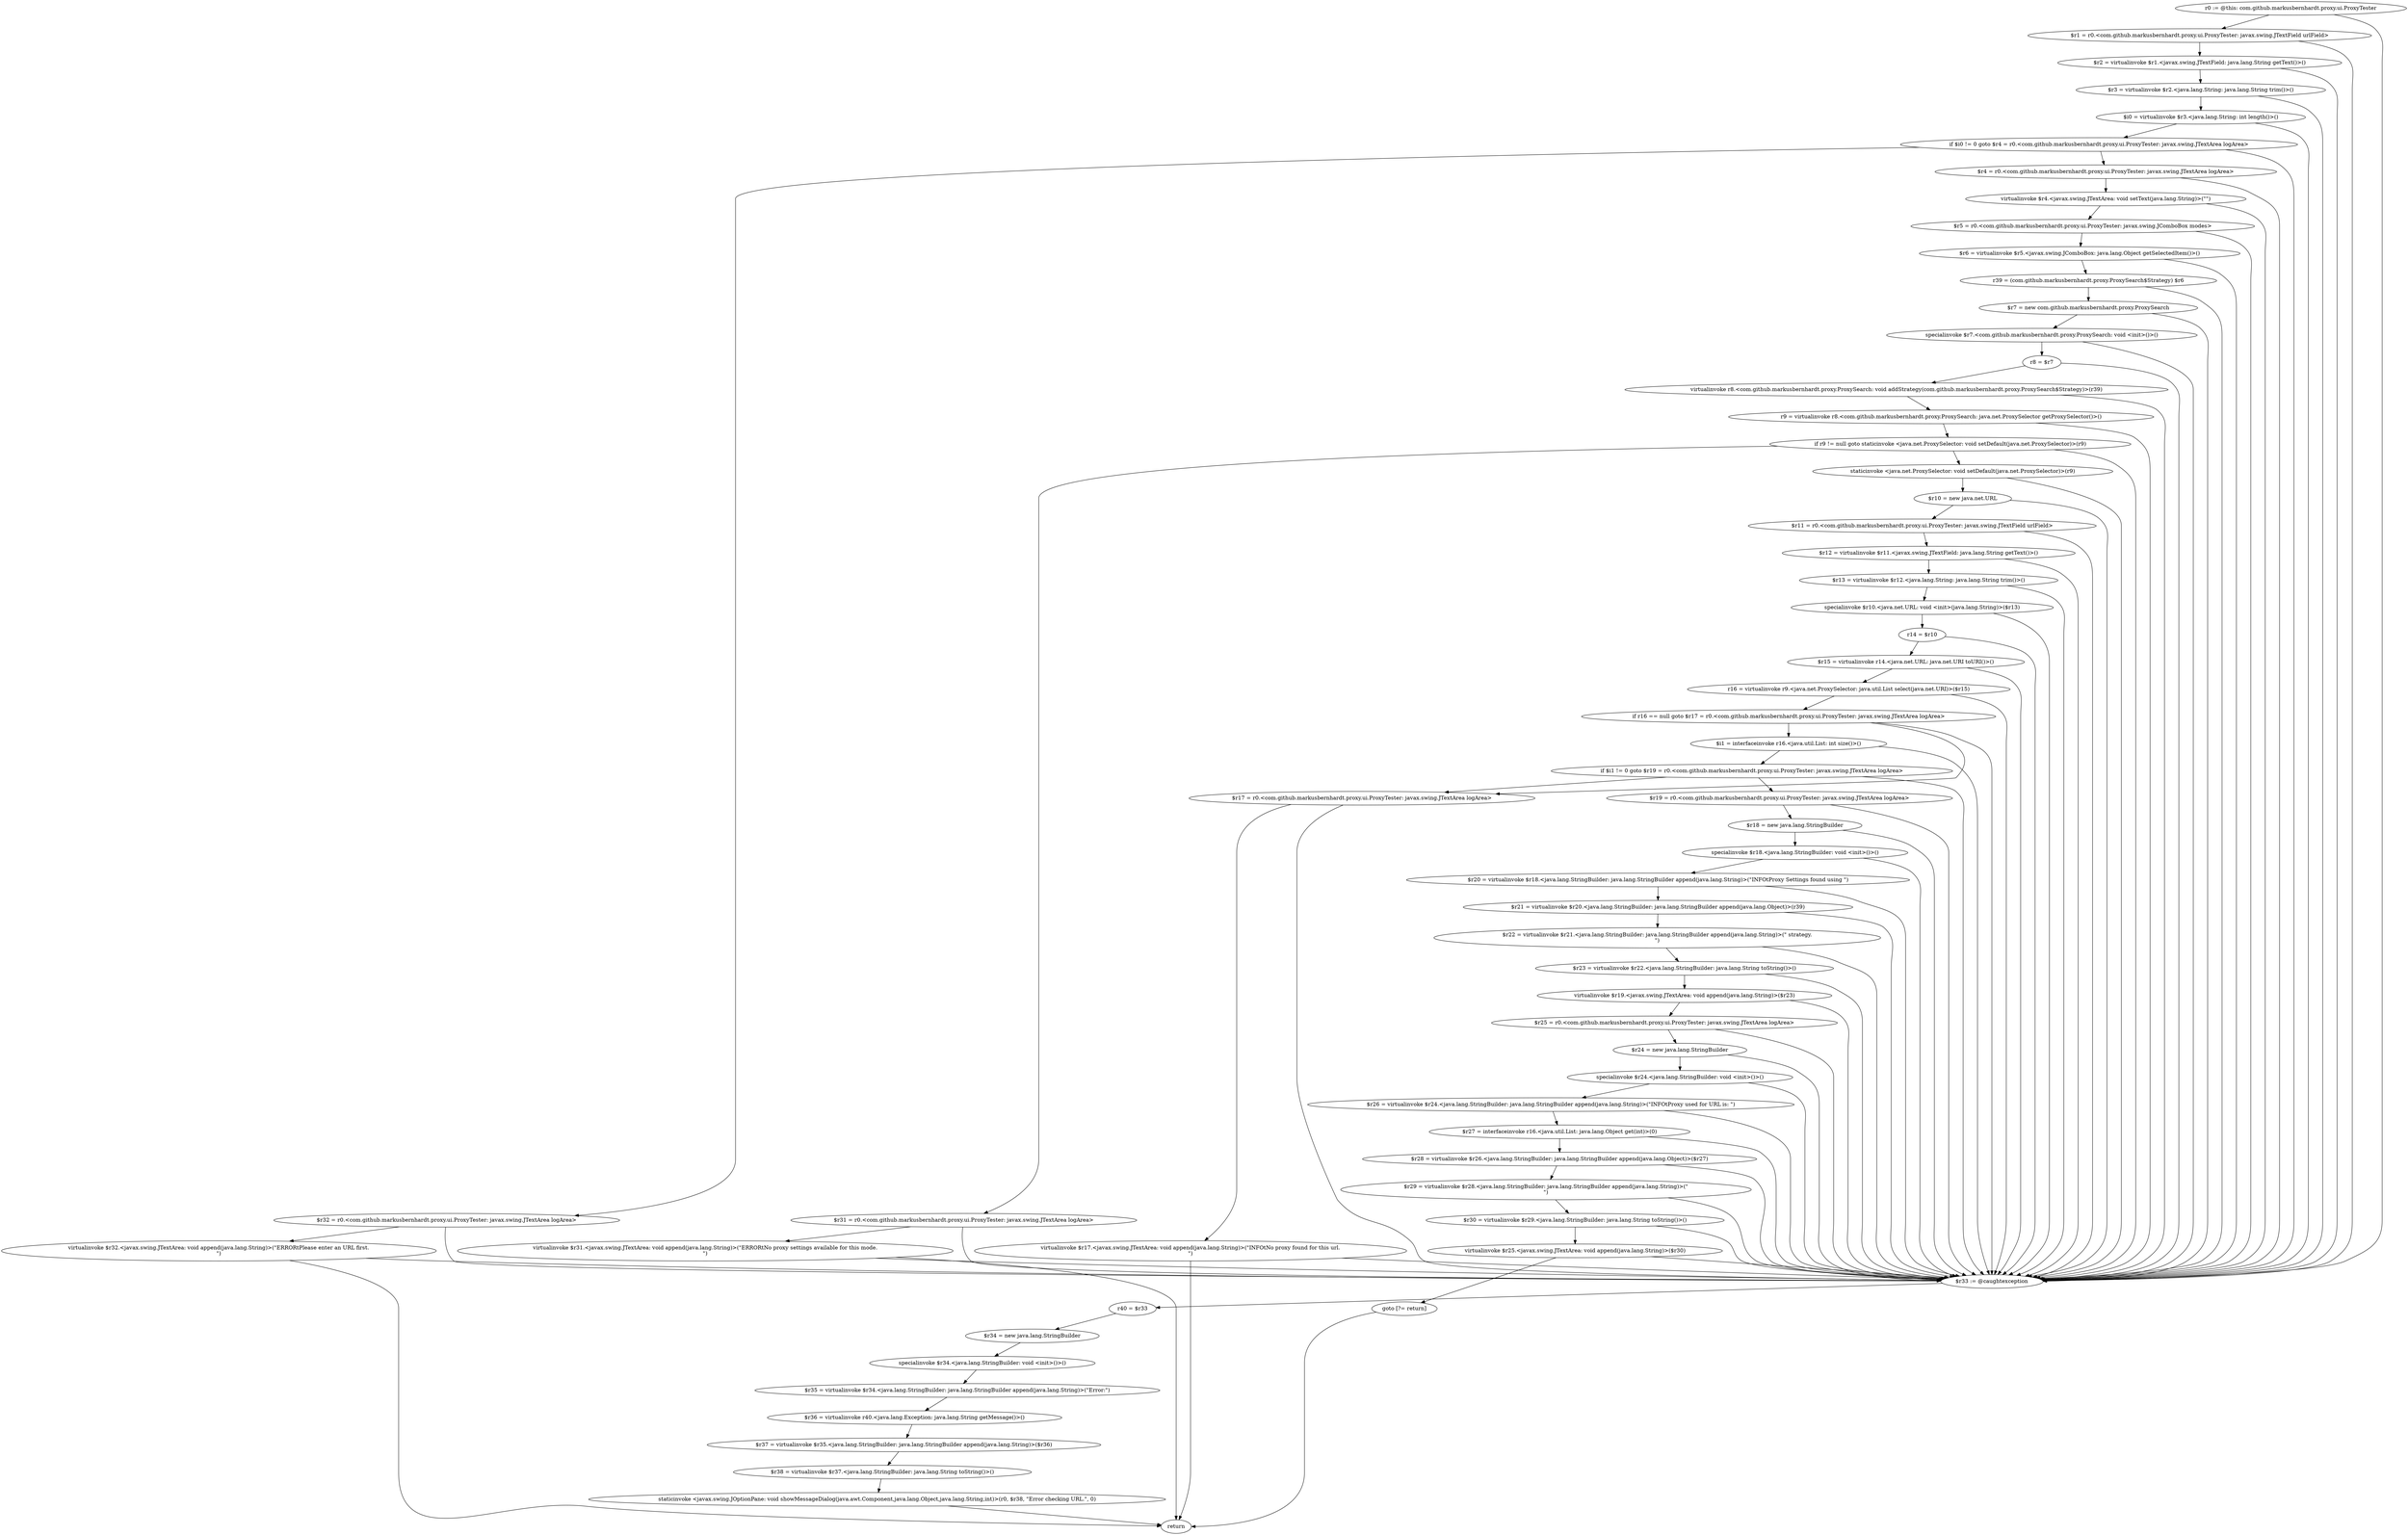 digraph "unitGraph" {
    "r0 := @this: com.github.markusbernhardt.proxy.ui.ProxyTester"
    "$r1 = r0.<com.github.markusbernhardt.proxy.ui.ProxyTester: javax.swing.JTextField urlField>"
    "$r2 = virtualinvoke $r1.<javax.swing.JTextField: java.lang.String getText()>()"
    "$r3 = virtualinvoke $r2.<java.lang.String: java.lang.String trim()>()"
    "$i0 = virtualinvoke $r3.<java.lang.String: int length()>()"
    "if $i0 != 0 goto $r4 = r0.<com.github.markusbernhardt.proxy.ui.ProxyTester: javax.swing.JTextArea logArea>"
    "$r32 = r0.<com.github.markusbernhardt.proxy.ui.ProxyTester: javax.swing.JTextArea logArea>"
    "virtualinvoke $r32.<javax.swing.JTextArea: void append(java.lang.String)>(\"ERROR\tPlease enter an URL first.\n\")"
    "return"
    "$r4 = r0.<com.github.markusbernhardt.proxy.ui.ProxyTester: javax.swing.JTextArea logArea>"
    "virtualinvoke $r4.<javax.swing.JTextArea: void setText(java.lang.String)>(\"\")"
    "$r5 = r0.<com.github.markusbernhardt.proxy.ui.ProxyTester: javax.swing.JComboBox modes>"
    "$r6 = virtualinvoke $r5.<javax.swing.JComboBox: java.lang.Object getSelectedItem()>()"
    "r39 = (com.github.markusbernhardt.proxy.ProxySearch$Strategy) $r6"
    "$r7 = new com.github.markusbernhardt.proxy.ProxySearch"
    "specialinvoke $r7.<com.github.markusbernhardt.proxy.ProxySearch: void <init>()>()"
    "r8 = $r7"
    "virtualinvoke r8.<com.github.markusbernhardt.proxy.ProxySearch: void addStrategy(com.github.markusbernhardt.proxy.ProxySearch$Strategy)>(r39)"
    "r9 = virtualinvoke r8.<com.github.markusbernhardt.proxy.ProxySearch: java.net.ProxySelector getProxySelector()>()"
    "if r9 != null goto staticinvoke <java.net.ProxySelector: void setDefault(java.net.ProxySelector)>(r9)"
    "$r31 = r0.<com.github.markusbernhardt.proxy.ui.ProxyTester: javax.swing.JTextArea logArea>"
    "virtualinvoke $r31.<javax.swing.JTextArea: void append(java.lang.String)>(\"ERROR\tNo proxy settings available for this mode.\n\")"
    "staticinvoke <java.net.ProxySelector: void setDefault(java.net.ProxySelector)>(r9)"
    "$r10 = new java.net.URL"
    "$r11 = r0.<com.github.markusbernhardt.proxy.ui.ProxyTester: javax.swing.JTextField urlField>"
    "$r12 = virtualinvoke $r11.<javax.swing.JTextField: java.lang.String getText()>()"
    "$r13 = virtualinvoke $r12.<java.lang.String: java.lang.String trim()>()"
    "specialinvoke $r10.<java.net.URL: void <init>(java.lang.String)>($r13)"
    "r14 = $r10"
    "$r15 = virtualinvoke r14.<java.net.URL: java.net.URI toURI()>()"
    "r16 = virtualinvoke r9.<java.net.ProxySelector: java.util.List select(java.net.URI)>($r15)"
    "if r16 == null goto $r17 = r0.<com.github.markusbernhardt.proxy.ui.ProxyTester: javax.swing.JTextArea logArea>"
    "$i1 = interfaceinvoke r16.<java.util.List: int size()>()"
    "if $i1 != 0 goto $r19 = r0.<com.github.markusbernhardt.proxy.ui.ProxyTester: javax.swing.JTextArea logArea>"
    "$r17 = r0.<com.github.markusbernhardt.proxy.ui.ProxyTester: javax.swing.JTextArea logArea>"
    "virtualinvoke $r17.<javax.swing.JTextArea: void append(java.lang.String)>(\"INFO\tNo proxy found for this url.\n\")"
    "$r19 = r0.<com.github.markusbernhardt.proxy.ui.ProxyTester: javax.swing.JTextArea logArea>"
    "$r18 = new java.lang.StringBuilder"
    "specialinvoke $r18.<java.lang.StringBuilder: void <init>()>()"
    "$r20 = virtualinvoke $r18.<java.lang.StringBuilder: java.lang.StringBuilder append(java.lang.String)>(\"INFO\tProxy Settings found using \")"
    "$r21 = virtualinvoke $r20.<java.lang.StringBuilder: java.lang.StringBuilder append(java.lang.Object)>(r39)"
    "$r22 = virtualinvoke $r21.<java.lang.StringBuilder: java.lang.StringBuilder append(java.lang.String)>(\" strategy.\n\")"
    "$r23 = virtualinvoke $r22.<java.lang.StringBuilder: java.lang.String toString()>()"
    "virtualinvoke $r19.<javax.swing.JTextArea: void append(java.lang.String)>($r23)"
    "$r25 = r0.<com.github.markusbernhardt.proxy.ui.ProxyTester: javax.swing.JTextArea logArea>"
    "$r24 = new java.lang.StringBuilder"
    "specialinvoke $r24.<java.lang.StringBuilder: void <init>()>()"
    "$r26 = virtualinvoke $r24.<java.lang.StringBuilder: java.lang.StringBuilder append(java.lang.String)>(\"INFO\tProxy used for URL is: \")"
    "$r27 = interfaceinvoke r16.<java.util.List: java.lang.Object get(int)>(0)"
    "$r28 = virtualinvoke $r26.<java.lang.StringBuilder: java.lang.StringBuilder append(java.lang.Object)>($r27)"
    "$r29 = virtualinvoke $r28.<java.lang.StringBuilder: java.lang.StringBuilder append(java.lang.String)>(\"\n\")"
    "$r30 = virtualinvoke $r29.<java.lang.StringBuilder: java.lang.String toString()>()"
    "virtualinvoke $r25.<javax.swing.JTextArea: void append(java.lang.String)>($r30)"
    "goto [?= return]"
    "$r33 := @caughtexception"
    "r40 = $r33"
    "$r34 = new java.lang.StringBuilder"
    "specialinvoke $r34.<java.lang.StringBuilder: void <init>()>()"
    "$r35 = virtualinvoke $r34.<java.lang.StringBuilder: java.lang.StringBuilder append(java.lang.String)>(\"Error:\")"
    "$r36 = virtualinvoke r40.<java.lang.Exception: java.lang.String getMessage()>()"
    "$r37 = virtualinvoke $r35.<java.lang.StringBuilder: java.lang.StringBuilder append(java.lang.String)>($r36)"
    "$r38 = virtualinvoke $r37.<java.lang.StringBuilder: java.lang.String toString()>()"
    "staticinvoke <javax.swing.JOptionPane: void showMessageDialog(java.awt.Component,java.lang.Object,java.lang.String,int)>(r0, $r38, \"Error checking URL.\", 0)"
    "r0 := @this: com.github.markusbernhardt.proxy.ui.ProxyTester"->"$r1 = r0.<com.github.markusbernhardt.proxy.ui.ProxyTester: javax.swing.JTextField urlField>";
    "r0 := @this: com.github.markusbernhardt.proxy.ui.ProxyTester"->"$r33 := @caughtexception";
    "$r1 = r0.<com.github.markusbernhardt.proxy.ui.ProxyTester: javax.swing.JTextField urlField>"->"$r2 = virtualinvoke $r1.<javax.swing.JTextField: java.lang.String getText()>()";
    "$r1 = r0.<com.github.markusbernhardt.proxy.ui.ProxyTester: javax.swing.JTextField urlField>"->"$r33 := @caughtexception";
    "$r2 = virtualinvoke $r1.<javax.swing.JTextField: java.lang.String getText()>()"->"$r3 = virtualinvoke $r2.<java.lang.String: java.lang.String trim()>()";
    "$r2 = virtualinvoke $r1.<javax.swing.JTextField: java.lang.String getText()>()"->"$r33 := @caughtexception";
    "$r3 = virtualinvoke $r2.<java.lang.String: java.lang.String trim()>()"->"$i0 = virtualinvoke $r3.<java.lang.String: int length()>()";
    "$r3 = virtualinvoke $r2.<java.lang.String: java.lang.String trim()>()"->"$r33 := @caughtexception";
    "$i0 = virtualinvoke $r3.<java.lang.String: int length()>()"->"if $i0 != 0 goto $r4 = r0.<com.github.markusbernhardt.proxy.ui.ProxyTester: javax.swing.JTextArea logArea>";
    "$i0 = virtualinvoke $r3.<java.lang.String: int length()>()"->"$r33 := @caughtexception";
    "if $i0 != 0 goto $r4 = r0.<com.github.markusbernhardt.proxy.ui.ProxyTester: javax.swing.JTextArea logArea>"->"$r32 = r0.<com.github.markusbernhardt.proxy.ui.ProxyTester: javax.swing.JTextArea logArea>";
    "if $i0 != 0 goto $r4 = r0.<com.github.markusbernhardt.proxy.ui.ProxyTester: javax.swing.JTextArea logArea>"->"$r4 = r0.<com.github.markusbernhardt.proxy.ui.ProxyTester: javax.swing.JTextArea logArea>";
    "if $i0 != 0 goto $r4 = r0.<com.github.markusbernhardt.proxy.ui.ProxyTester: javax.swing.JTextArea logArea>"->"$r33 := @caughtexception";
    "$r32 = r0.<com.github.markusbernhardt.proxy.ui.ProxyTester: javax.swing.JTextArea logArea>"->"virtualinvoke $r32.<javax.swing.JTextArea: void append(java.lang.String)>(\"ERROR\tPlease enter an URL first.\n\")";
    "$r32 = r0.<com.github.markusbernhardt.proxy.ui.ProxyTester: javax.swing.JTextArea logArea>"->"$r33 := @caughtexception";
    "virtualinvoke $r32.<javax.swing.JTextArea: void append(java.lang.String)>(\"ERROR\tPlease enter an URL first.\n\")"->"return";
    "virtualinvoke $r32.<javax.swing.JTextArea: void append(java.lang.String)>(\"ERROR\tPlease enter an URL first.\n\")"->"$r33 := @caughtexception";
    "$r4 = r0.<com.github.markusbernhardt.proxy.ui.ProxyTester: javax.swing.JTextArea logArea>"->"virtualinvoke $r4.<javax.swing.JTextArea: void setText(java.lang.String)>(\"\")";
    "$r4 = r0.<com.github.markusbernhardt.proxy.ui.ProxyTester: javax.swing.JTextArea logArea>"->"$r33 := @caughtexception";
    "virtualinvoke $r4.<javax.swing.JTextArea: void setText(java.lang.String)>(\"\")"->"$r5 = r0.<com.github.markusbernhardt.proxy.ui.ProxyTester: javax.swing.JComboBox modes>";
    "virtualinvoke $r4.<javax.swing.JTextArea: void setText(java.lang.String)>(\"\")"->"$r33 := @caughtexception";
    "$r5 = r0.<com.github.markusbernhardt.proxy.ui.ProxyTester: javax.swing.JComboBox modes>"->"$r6 = virtualinvoke $r5.<javax.swing.JComboBox: java.lang.Object getSelectedItem()>()";
    "$r5 = r0.<com.github.markusbernhardt.proxy.ui.ProxyTester: javax.swing.JComboBox modes>"->"$r33 := @caughtexception";
    "$r6 = virtualinvoke $r5.<javax.swing.JComboBox: java.lang.Object getSelectedItem()>()"->"r39 = (com.github.markusbernhardt.proxy.ProxySearch$Strategy) $r6";
    "$r6 = virtualinvoke $r5.<javax.swing.JComboBox: java.lang.Object getSelectedItem()>()"->"$r33 := @caughtexception";
    "r39 = (com.github.markusbernhardt.proxy.ProxySearch$Strategy) $r6"->"$r7 = new com.github.markusbernhardt.proxy.ProxySearch";
    "r39 = (com.github.markusbernhardt.proxy.ProxySearch$Strategy) $r6"->"$r33 := @caughtexception";
    "$r7 = new com.github.markusbernhardt.proxy.ProxySearch"->"specialinvoke $r7.<com.github.markusbernhardt.proxy.ProxySearch: void <init>()>()";
    "$r7 = new com.github.markusbernhardt.proxy.ProxySearch"->"$r33 := @caughtexception";
    "specialinvoke $r7.<com.github.markusbernhardt.proxy.ProxySearch: void <init>()>()"->"r8 = $r7";
    "specialinvoke $r7.<com.github.markusbernhardt.proxy.ProxySearch: void <init>()>()"->"$r33 := @caughtexception";
    "r8 = $r7"->"virtualinvoke r8.<com.github.markusbernhardt.proxy.ProxySearch: void addStrategy(com.github.markusbernhardt.proxy.ProxySearch$Strategy)>(r39)";
    "r8 = $r7"->"$r33 := @caughtexception";
    "virtualinvoke r8.<com.github.markusbernhardt.proxy.ProxySearch: void addStrategy(com.github.markusbernhardt.proxy.ProxySearch$Strategy)>(r39)"->"r9 = virtualinvoke r8.<com.github.markusbernhardt.proxy.ProxySearch: java.net.ProxySelector getProxySelector()>()";
    "virtualinvoke r8.<com.github.markusbernhardt.proxy.ProxySearch: void addStrategy(com.github.markusbernhardt.proxy.ProxySearch$Strategy)>(r39)"->"$r33 := @caughtexception";
    "r9 = virtualinvoke r8.<com.github.markusbernhardt.proxy.ProxySearch: java.net.ProxySelector getProxySelector()>()"->"if r9 != null goto staticinvoke <java.net.ProxySelector: void setDefault(java.net.ProxySelector)>(r9)";
    "r9 = virtualinvoke r8.<com.github.markusbernhardt.proxy.ProxySearch: java.net.ProxySelector getProxySelector()>()"->"$r33 := @caughtexception";
    "if r9 != null goto staticinvoke <java.net.ProxySelector: void setDefault(java.net.ProxySelector)>(r9)"->"$r31 = r0.<com.github.markusbernhardt.proxy.ui.ProxyTester: javax.swing.JTextArea logArea>";
    "if r9 != null goto staticinvoke <java.net.ProxySelector: void setDefault(java.net.ProxySelector)>(r9)"->"staticinvoke <java.net.ProxySelector: void setDefault(java.net.ProxySelector)>(r9)";
    "if r9 != null goto staticinvoke <java.net.ProxySelector: void setDefault(java.net.ProxySelector)>(r9)"->"$r33 := @caughtexception";
    "$r31 = r0.<com.github.markusbernhardt.proxy.ui.ProxyTester: javax.swing.JTextArea logArea>"->"virtualinvoke $r31.<javax.swing.JTextArea: void append(java.lang.String)>(\"ERROR\tNo proxy settings available for this mode.\n\")";
    "$r31 = r0.<com.github.markusbernhardt.proxy.ui.ProxyTester: javax.swing.JTextArea logArea>"->"$r33 := @caughtexception";
    "virtualinvoke $r31.<javax.swing.JTextArea: void append(java.lang.String)>(\"ERROR\tNo proxy settings available for this mode.\n\")"->"return";
    "virtualinvoke $r31.<javax.swing.JTextArea: void append(java.lang.String)>(\"ERROR\tNo proxy settings available for this mode.\n\")"->"$r33 := @caughtexception";
    "staticinvoke <java.net.ProxySelector: void setDefault(java.net.ProxySelector)>(r9)"->"$r10 = new java.net.URL";
    "staticinvoke <java.net.ProxySelector: void setDefault(java.net.ProxySelector)>(r9)"->"$r33 := @caughtexception";
    "$r10 = new java.net.URL"->"$r11 = r0.<com.github.markusbernhardt.proxy.ui.ProxyTester: javax.swing.JTextField urlField>";
    "$r10 = new java.net.URL"->"$r33 := @caughtexception";
    "$r11 = r0.<com.github.markusbernhardt.proxy.ui.ProxyTester: javax.swing.JTextField urlField>"->"$r12 = virtualinvoke $r11.<javax.swing.JTextField: java.lang.String getText()>()";
    "$r11 = r0.<com.github.markusbernhardt.proxy.ui.ProxyTester: javax.swing.JTextField urlField>"->"$r33 := @caughtexception";
    "$r12 = virtualinvoke $r11.<javax.swing.JTextField: java.lang.String getText()>()"->"$r13 = virtualinvoke $r12.<java.lang.String: java.lang.String trim()>()";
    "$r12 = virtualinvoke $r11.<javax.swing.JTextField: java.lang.String getText()>()"->"$r33 := @caughtexception";
    "$r13 = virtualinvoke $r12.<java.lang.String: java.lang.String trim()>()"->"specialinvoke $r10.<java.net.URL: void <init>(java.lang.String)>($r13)";
    "$r13 = virtualinvoke $r12.<java.lang.String: java.lang.String trim()>()"->"$r33 := @caughtexception";
    "specialinvoke $r10.<java.net.URL: void <init>(java.lang.String)>($r13)"->"r14 = $r10";
    "specialinvoke $r10.<java.net.URL: void <init>(java.lang.String)>($r13)"->"$r33 := @caughtexception";
    "r14 = $r10"->"$r15 = virtualinvoke r14.<java.net.URL: java.net.URI toURI()>()";
    "r14 = $r10"->"$r33 := @caughtexception";
    "$r15 = virtualinvoke r14.<java.net.URL: java.net.URI toURI()>()"->"r16 = virtualinvoke r9.<java.net.ProxySelector: java.util.List select(java.net.URI)>($r15)";
    "$r15 = virtualinvoke r14.<java.net.URL: java.net.URI toURI()>()"->"$r33 := @caughtexception";
    "r16 = virtualinvoke r9.<java.net.ProxySelector: java.util.List select(java.net.URI)>($r15)"->"if r16 == null goto $r17 = r0.<com.github.markusbernhardt.proxy.ui.ProxyTester: javax.swing.JTextArea logArea>";
    "r16 = virtualinvoke r9.<java.net.ProxySelector: java.util.List select(java.net.URI)>($r15)"->"$r33 := @caughtexception";
    "if r16 == null goto $r17 = r0.<com.github.markusbernhardt.proxy.ui.ProxyTester: javax.swing.JTextArea logArea>"->"$i1 = interfaceinvoke r16.<java.util.List: int size()>()";
    "if r16 == null goto $r17 = r0.<com.github.markusbernhardt.proxy.ui.ProxyTester: javax.swing.JTextArea logArea>"->"$r17 = r0.<com.github.markusbernhardt.proxy.ui.ProxyTester: javax.swing.JTextArea logArea>";
    "if r16 == null goto $r17 = r0.<com.github.markusbernhardt.proxy.ui.ProxyTester: javax.swing.JTextArea logArea>"->"$r33 := @caughtexception";
    "$i1 = interfaceinvoke r16.<java.util.List: int size()>()"->"if $i1 != 0 goto $r19 = r0.<com.github.markusbernhardt.proxy.ui.ProxyTester: javax.swing.JTextArea logArea>";
    "$i1 = interfaceinvoke r16.<java.util.List: int size()>()"->"$r33 := @caughtexception";
    "if $i1 != 0 goto $r19 = r0.<com.github.markusbernhardt.proxy.ui.ProxyTester: javax.swing.JTextArea logArea>"->"$r17 = r0.<com.github.markusbernhardt.proxy.ui.ProxyTester: javax.swing.JTextArea logArea>";
    "if $i1 != 0 goto $r19 = r0.<com.github.markusbernhardt.proxy.ui.ProxyTester: javax.swing.JTextArea logArea>"->"$r19 = r0.<com.github.markusbernhardt.proxy.ui.ProxyTester: javax.swing.JTextArea logArea>";
    "if $i1 != 0 goto $r19 = r0.<com.github.markusbernhardt.proxy.ui.ProxyTester: javax.swing.JTextArea logArea>"->"$r33 := @caughtexception";
    "$r17 = r0.<com.github.markusbernhardt.proxy.ui.ProxyTester: javax.swing.JTextArea logArea>"->"virtualinvoke $r17.<javax.swing.JTextArea: void append(java.lang.String)>(\"INFO\tNo proxy found for this url.\n\")";
    "$r17 = r0.<com.github.markusbernhardt.proxy.ui.ProxyTester: javax.swing.JTextArea logArea>"->"$r33 := @caughtexception";
    "virtualinvoke $r17.<javax.swing.JTextArea: void append(java.lang.String)>(\"INFO\tNo proxy found for this url.\n\")"->"return";
    "virtualinvoke $r17.<javax.swing.JTextArea: void append(java.lang.String)>(\"INFO\tNo proxy found for this url.\n\")"->"$r33 := @caughtexception";
    "$r19 = r0.<com.github.markusbernhardt.proxy.ui.ProxyTester: javax.swing.JTextArea logArea>"->"$r18 = new java.lang.StringBuilder";
    "$r19 = r0.<com.github.markusbernhardt.proxy.ui.ProxyTester: javax.swing.JTextArea logArea>"->"$r33 := @caughtexception";
    "$r18 = new java.lang.StringBuilder"->"specialinvoke $r18.<java.lang.StringBuilder: void <init>()>()";
    "$r18 = new java.lang.StringBuilder"->"$r33 := @caughtexception";
    "specialinvoke $r18.<java.lang.StringBuilder: void <init>()>()"->"$r20 = virtualinvoke $r18.<java.lang.StringBuilder: java.lang.StringBuilder append(java.lang.String)>(\"INFO\tProxy Settings found using \")";
    "specialinvoke $r18.<java.lang.StringBuilder: void <init>()>()"->"$r33 := @caughtexception";
    "$r20 = virtualinvoke $r18.<java.lang.StringBuilder: java.lang.StringBuilder append(java.lang.String)>(\"INFO\tProxy Settings found using \")"->"$r21 = virtualinvoke $r20.<java.lang.StringBuilder: java.lang.StringBuilder append(java.lang.Object)>(r39)";
    "$r20 = virtualinvoke $r18.<java.lang.StringBuilder: java.lang.StringBuilder append(java.lang.String)>(\"INFO\tProxy Settings found using \")"->"$r33 := @caughtexception";
    "$r21 = virtualinvoke $r20.<java.lang.StringBuilder: java.lang.StringBuilder append(java.lang.Object)>(r39)"->"$r22 = virtualinvoke $r21.<java.lang.StringBuilder: java.lang.StringBuilder append(java.lang.String)>(\" strategy.\n\")";
    "$r21 = virtualinvoke $r20.<java.lang.StringBuilder: java.lang.StringBuilder append(java.lang.Object)>(r39)"->"$r33 := @caughtexception";
    "$r22 = virtualinvoke $r21.<java.lang.StringBuilder: java.lang.StringBuilder append(java.lang.String)>(\" strategy.\n\")"->"$r23 = virtualinvoke $r22.<java.lang.StringBuilder: java.lang.String toString()>()";
    "$r22 = virtualinvoke $r21.<java.lang.StringBuilder: java.lang.StringBuilder append(java.lang.String)>(\" strategy.\n\")"->"$r33 := @caughtexception";
    "$r23 = virtualinvoke $r22.<java.lang.StringBuilder: java.lang.String toString()>()"->"virtualinvoke $r19.<javax.swing.JTextArea: void append(java.lang.String)>($r23)";
    "$r23 = virtualinvoke $r22.<java.lang.StringBuilder: java.lang.String toString()>()"->"$r33 := @caughtexception";
    "virtualinvoke $r19.<javax.swing.JTextArea: void append(java.lang.String)>($r23)"->"$r25 = r0.<com.github.markusbernhardt.proxy.ui.ProxyTester: javax.swing.JTextArea logArea>";
    "virtualinvoke $r19.<javax.swing.JTextArea: void append(java.lang.String)>($r23)"->"$r33 := @caughtexception";
    "$r25 = r0.<com.github.markusbernhardt.proxy.ui.ProxyTester: javax.swing.JTextArea logArea>"->"$r24 = new java.lang.StringBuilder";
    "$r25 = r0.<com.github.markusbernhardt.proxy.ui.ProxyTester: javax.swing.JTextArea logArea>"->"$r33 := @caughtexception";
    "$r24 = new java.lang.StringBuilder"->"specialinvoke $r24.<java.lang.StringBuilder: void <init>()>()";
    "$r24 = new java.lang.StringBuilder"->"$r33 := @caughtexception";
    "specialinvoke $r24.<java.lang.StringBuilder: void <init>()>()"->"$r26 = virtualinvoke $r24.<java.lang.StringBuilder: java.lang.StringBuilder append(java.lang.String)>(\"INFO\tProxy used for URL is: \")";
    "specialinvoke $r24.<java.lang.StringBuilder: void <init>()>()"->"$r33 := @caughtexception";
    "$r26 = virtualinvoke $r24.<java.lang.StringBuilder: java.lang.StringBuilder append(java.lang.String)>(\"INFO\tProxy used for URL is: \")"->"$r27 = interfaceinvoke r16.<java.util.List: java.lang.Object get(int)>(0)";
    "$r26 = virtualinvoke $r24.<java.lang.StringBuilder: java.lang.StringBuilder append(java.lang.String)>(\"INFO\tProxy used for URL is: \")"->"$r33 := @caughtexception";
    "$r27 = interfaceinvoke r16.<java.util.List: java.lang.Object get(int)>(0)"->"$r28 = virtualinvoke $r26.<java.lang.StringBuilder: java.lang.StringBuilder append(java.lang.Object)>($r27)";
    "$r27 = interfaceinvoke r16.<java.util.List: java.lang.Object get(int)>(0)"->"$r33 := @caughtexception";
    "$r28 = virtualinvoke $r26.<java.lang.StringBuilder: java.lang.StringBuilder append(java.lang.Object)>($r27)"->"$r29 = virtualinvoke $r28.<java.lang.StringBuilder: java.lang.StringBuilder append(java.lang.String)>(\"\n\")";
    "$r28 = virtualinvoke $r26.<java.lang.StringBuilder: java.lang.StringBuilder append(java.lang.Object)>($r27)"->"$r33 := @caughtexception";
    "$r29 = virtualinvoke $r28.<java.lang.StringBuilder: java.lang.StringBuilder append(java.lang.String)>(\"\n\")"->"$r30 = virtualinvoke $r29.<java.lang.StringBuilder: java.lang.String toString()>()";
    "$r29 = virtualinvoke $r28.<java.lang.StringBuilder: java.lang.StringBuilder append(java.lang.String)>(\"\n\")"->"$r33 := @caughtexception";
    "$r30 = virtualinvoke $r29.<java.lang.StringBuilder: java.lang.String toString()>()"->"virtualinvoke $r25.<javax.swing.JTextArea: void append(java.lang.String)>($r30)";
    "$r30 = virtualinvoke $r29.<java.lang.StringBuilder: java.lang.String toString()>()"->"$r33 := @caughtexception";
    "virtualinvoke $r25.<javax.swing.JTextArea: void append(java.lang.String)>($r30)"->"goto [?= return]";
    "virtualinvoke $r25.<javax.swing.JTextArea: void append(java.lang.String)>($r30)"->"$r33 := @caughtexception";
    "goto [?= return]"->"return";
    "$r33 := @caughtexception"->"r40 = $r33";
    "r40 = $r33"->"$r34 = new java.lang.StringBuilder";
    "$r34 = new java.lang.StringBuilder"->"specialinvoke $r34.<java.lang.StringBuilder: void <init>()>()";
    "specialinvoke $r34.<java.lang.StringBuilder: void <init>()>()"->"$r35 = virtualinvoke $r34.<java.lang.StringBuilder: java.lang.StringBuilder append(java.lang.String)>(\"Error:\")";
    "$r35 = virtualinvoke $r34.<java.lang.StringBuilder: java.lang.StringBuilder append(java.lang.String)>(\"Error:\")"->"$r36 = virtualinvoke r40.<java.lang.Exception: java.lang.String getMessage()>()";
    "$r36 = virtualinvoke r40.<java.lang.Exception: java.lang.String getMessage()>()"->"$r37 = virtualinvoke $r35.<java.lang.StringBuilder: java.lang.StringBuilder append(java.lang.String)>($r36)";
    "$r37 = virtualinvoke $r35.<java.lang.StringBuilder: java.lang.StringBuilder append(java.lang.String)>($r36)"->"$r38 = virtualinvoke $r37.<java.lang.StringBuilder: java.lang.String toString()>()";
    "$r38 = virtualinvoke $r37.<java.lang.StringBuilder: java.lang.String toString()>()"->"staticinvoke <javax.swing.JOptionPane: void showMessageDialog(java.awt.Component,java.lang.Object,java.lang.String,int)>(r0, $r38, \"Error checking URL.\", 0)";
    "staticinvoke <javax.swing.JOptionPane: void showMessageDialog(java.awt.Component,java.lang.Object,java.lang.String,int)>(r0, $r38, \"Error checking URL.\", 0)"->"return";
}
